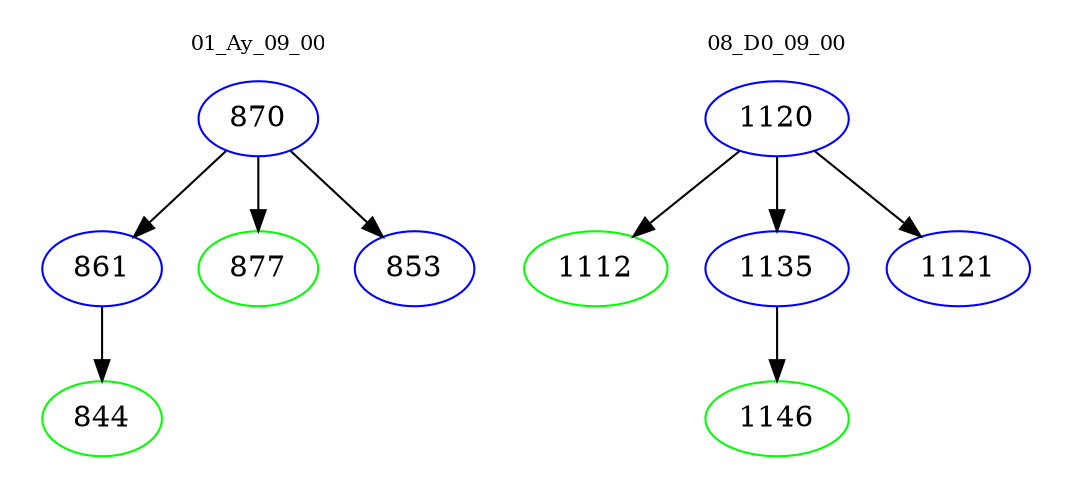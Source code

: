 digraph{
subgraph cluster_0 {
color = white
label = "01_Ay_09_00";
fontsize=10;
T0_870 [label="870", color="blue"]
T0_870 -> T0_861 [color="black"]
T0_861 [label="861", color="blue"]
T0_861 -> T0_844 [color="black"]
T0_844 [label="844", color="green"]
T0_870 -> T0_877 [color="black"]
T0_877 [label="877", color="green"]
T0_870 -> T0_853 [color="black"]
T0_853 [label="853", color="blue"]
}
subgraph cluster_1 {
color = white
label = "08_D0_09_00";
fontsize=10;
T1_1120 [label="1120", color="blue"]
T1_1120 -> T1_1112 [color="black"]
T1_1112 [label="1112", color="green"]
T1_1120 -> T1_1135 [color="black"]
T1_1135 [label="1135", color="blue"]
T1_1135 -> T1_1146 [color="black"]
T1_1146 [label="1146", color="green"]
T1_1120 -> T1_1121 [color="black"]
T1_1121 [label="1121", color="blue"]
}
}
